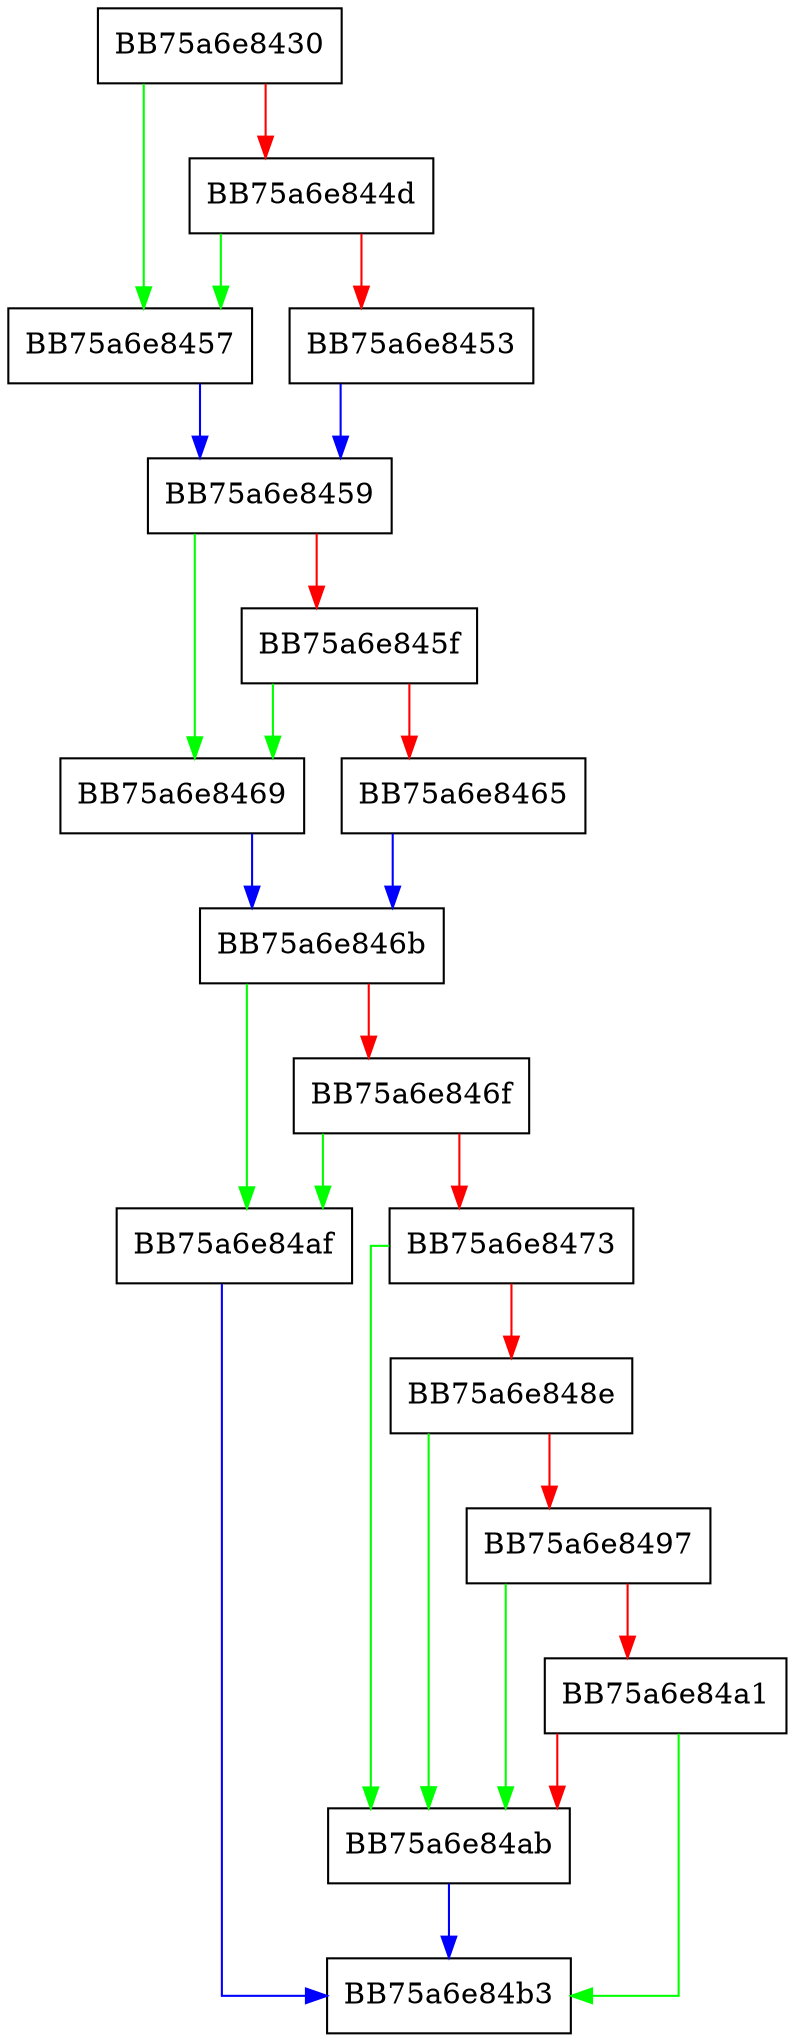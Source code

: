 digraph equal {
  node [shape="box"];
  graph [splines=ortho];
  BB75a6e8430 -> BB75a6e8457 [color="green"];
  BB75a6e8430 -> BB75a6e844d [color="red"];
  BB75a6e844d -> BB75a6e8457 [color="green"];
  BB75a6e844d -> BB75a6e8453 [color="red"];
  BB75a6e8453 -> BB75a6e8459 [color="blue"];
  BB75a6e8457 -> BB75a6e8459 [color="blue"];
  BB75a6e8459 -> BB75a6e8469 [color="green"];
  BB75a6e8459 -> BB75a6e845f [color="red"];
  BB75a6e845f -> BB75a6e8469 [color="green"];
  BB75a6e845f -> BB75a6e8465 [color="red"];
  BB75a6e8465 -> BB75a6e846b [color="blue"];
  BB75a6e8469 -> BB75a6e846b [color="blue"];
  BB75a6e846b -> BB75a6e84af [color="green"];
  BB75a6e846b -> BB75a6e846f [color="red"];
  BB75a6e846f -> BB75a6e84af [color="green"];
  BB75a6e846f -> BB75a6e8473 [color="red"];
  BB75a6e8473 -> BB75a6e84ab [color="green"];
  BB75a6e8473 -> BB75a6e848e [color="red"];
  BB75a6e848e -> BB75a6e84ab [color="green"];
  BB75a6e848e -> BB75a6e8497 [color="red"];
  BB75a6e8497 -> BB75a6e84ab [color="green"];
  BB75a6e8497 -> BB75a6e84a1 [color="red"];
  BB75a6e84a1 -> BB75a6e84b3 [color="green"];
  BB75a6e84a1 -> BB75a6e84ab [color="red"];
  BB75a6e84ab -> BB75a6e84b3 [color="blue"];
  BB75a6e84af -> BB75a6e84b3 [color="blue"];
}